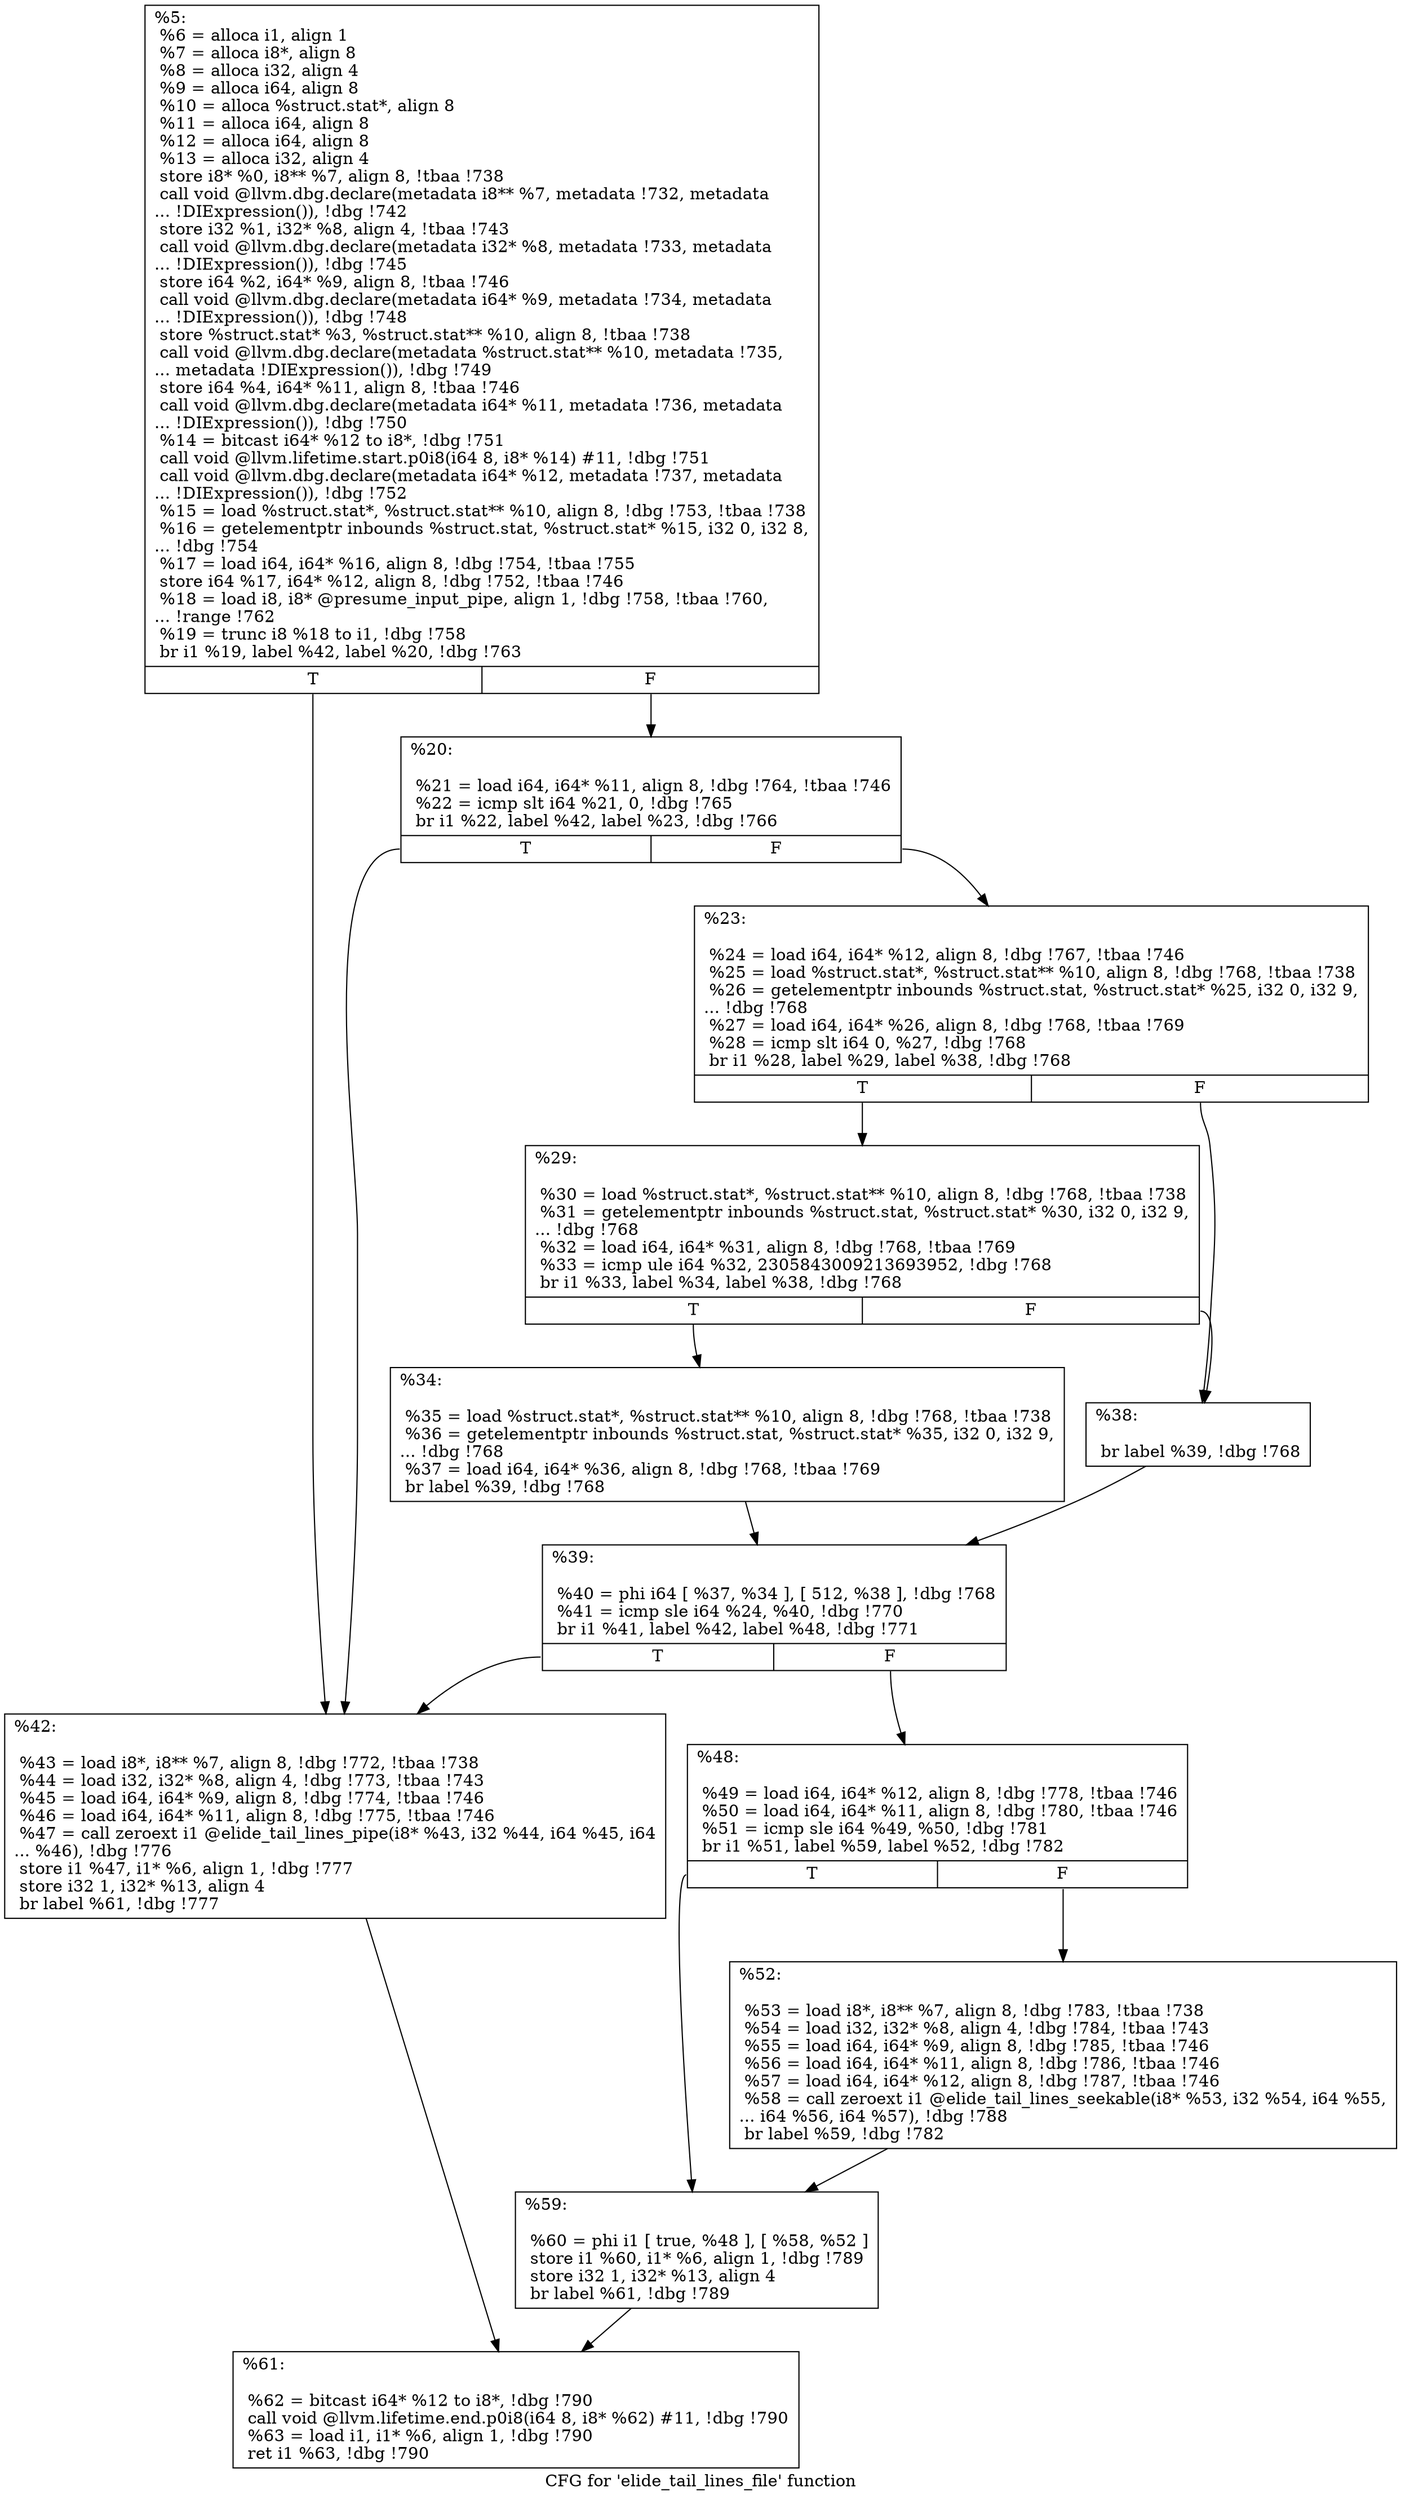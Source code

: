 digraph "CFG for 'elide_tail_lines_file' function" {
	label="CFG for 'elide_tail_lines_file' function";

	Node0x2150ca0 [shape=record,label="{%5:\l  %6 = alloca i1, align 1\l  %7 = alloca i8*, align 8\l  %8 = alloca i32, align 4\l  %9 = alloca i64, align 8\l  %10 = alloca %struct.stat*, align 8\l  %11 = alloca i64, align 8\l  %12 = alloca i64, align 8\l  %13 = alloca i32, align 4\l  store i8* %0, i8** %7, align 8, !tbaa !738\l  call void @llvm.dbg.declare(metadata i8** %7, metadata !732, metadata\l... !DIExpression()), !dbg !742\l  store i32 %1, i32* %8, align 4, !tbaa !743\l  call void @llvm.dbg.declare(metadata i32* %8, metadata !733, metadata\l... !DIExpression()), !dbg !745\l  store i64 %2, i64* %9, align 8, !tbaa !746\l  call void @llvm.dbg.declare(metadata i64* %9, metadata !734, metadata\l... !DIExpression()), !dbg !748\l  store %struct.stat* %3, %struct.stat** %10, align 8, !tbaa !738\l  call void @llvm.dbg.declare(metadata %struct.stat** %10, metadata !735,\l... metadata !DIExpression()), !dbg !749\l  store i64 %4, i64* %11, align 8, !tbaa !746\l  call void @llvm.dbg.declare(metadata i64* %11, metadata !736, metadata\l... !DIExpression()), !dbg !750\l  %14 = bitcast i64* %12 to i8*, !dbg !751\l  call void @llvm.lifetime.start.p0i8(i64 8, i8* %14) #11, !dbg !751\l  call void @llvm.dbg.declare(metadata i64* %12, metadata !737, metadata\l... !DIExpression()), !dbg !752\l  %15 = load %struct.stat*, %struct.stat** %10, align 8, !dbg !753, !tbaa !738\l  %16 = getelementptr inbounds %struct.stat, %struct.stat* %15, i32 0, i32 8,\l... !dbg !754\l  %17 = load i64, i64* %16, align 8, !dbg !754, !tbaa !755\l  store i64 %17, i64* %12, align 8, !dbg !752, !tbaa !746\l  %18 = load i8, i8* @presume_input_pipe, align 1, !dbg !758, !tbaa !760,\l... !range !762\l  %19 = trunc i8 %18 to i1, !dbg !758\l  br i1 %19, label %42, label %20, !dbg !763\l|{<s0>T|<s1>F}}"];
	Node0x2150ca0:s0 -> Node0x2153330;
	Node0x2150ca0:s1 -> Node0x2153150;
	Node0x2153150 [shape=record,label="{%20:\l\l  %21 = load i64, i64* %11, align 8, !dbg !764, !tbaa !746\l  %22 = icmp slt i64 %21, 0, !dbg !765\l  br i1 %22, label %42, label %23, !dbg !766\l|{<s0>T|<s1>F}}"];
	Node0x2153150:s0 -> Node0x2153330;
	Node0x2153150:s1 -> Node0x21531a0;
	Node0x21531a0 [shape=record,label="{%23:\l\l  %24 = load i64, i64* %12, align 8, !dbg !767, !tbaa !746\l  %25 = load %struct.stat*, %struct.stat** %10, align 8, !dbg !768, !tbaa !738\l  %26 = getelementptr inbounds %struct.stat, %struct.stat* %25, i32 0, i32 9,\l... !dbg !768\l  %27 = load i64, i64* %26, align 8, !dbg !768, !tbaa !769\l  %28 = icmp slt i64 0, %27, !dbg !768\l  br i1 %28, label %29, label %38, !dbg !768\l|{<s0>T|<s1>F}}"];
	Node0x21531a0:s0 -> Node0x21531f0;
	Node0x21531a0:s1 -> Node0x2153290;
	Node0x21531f0 [shape=record,label="{%29:\l\l  %30 = load %struct.stat*, %struct.stat** %10, align 8, !dbg !768, !tbaa !738\l  %31 = getelementptr inbounds %struct.stat, %struct.stat* %30, i32 0, i32 9,\l... !dbg !768\l  %32 = load i64, i64* %31, align 8, !dbg !768, !tbaa !769\l  %33 = icmp ule i64 %32, 2305843009213693952, !dbg !768\l  br i1 %33, label %34, label %38, !dbg !768\l|{<s0>T|<s1>F}}"];
	Node0x21531f0:s0 -> Node0x2153240;
	Node0x21531f0:s1 -> Node0x2153290;
	Node0x2153240 [shape=record,label="{%34:\l\l  %35 = load %struct.stat*, %struct.stat** %10, align 8, !dbg !768, !tbaa !738\l  %36 = getelementptr inbounds %struct.stat, %struct.stat* %35, i32 0, i32 9,\l... !dbg !768\l  %37 = load i64, i64* %36, align 8, !dbg !768, !tbaa !769\l  br label %39, !dbg !768\l}"];
	Node0x2153240 -> Node0x21532e0;
	Node0x2153290 [shape=record,label="{%38:\l\l  br label %39, !dbg !768\l}"];
	Node0x2153290 -> Node0x21532e0;
	Node0x21532e0 [shape=record,label="{%39:\l\l  %40 = phi i64 [ %37, %34 ], [ 512, %38 ], !dbg !768\l  %41 = icmp sle i64 %24, %40, !dbg !770\l  br i1 %41, label %42, label %48, !dbg !771\l|{<s0>T|<s1>F}}"];
	Node0x21532e0:s0 -> Node0x2153330;
	Node0x21532e0:s1 -> Node0x2153380;
	Node0x2153330 [shape=record,label="{%42:\l\l  %43 = load i8*, i8** %7, align 8, !dbg !772, !tbaa !738\l  %44 = load i32, i32* %8, align 4, !dbg !773, !tbaa !743\l  %45 = load i64, i64* %9, align 8, !dbg !774, !tbaa !746\l  %46 = load i64, i64* %11, align 8, !dbg !775, !tbaa !746\l  %47 = call zeroext i1 @elide_tail_lines_pipe(i8* %43, i32 %44, i64 %45, i64\l... %46), !dbg !776\l  store i1 %47, i1* %6, align 1, !dbg !777\l  store i32 1, i32* %13, align 4\l  br label %61, !dbg !777\l}"];
	Node0x2153330 -> Node0x2153470;
	Node0x2153380 [shape=record,label="{%48:\l\l  %49 = load i64, i64* %12, align 8, !dbg !778, !tbaa !746\l  %50 = load i64, i64* %11, align 8, !dbg !780, !tbaa !746\l  %51 = icmp sle i64 %49, %50, !dbg !781\l  br i1 %51, label %59, label %52, !dbg !782\l|{<s0>T|<s1>F}}"];
	Node0x2153380:s0 -> Node0x2153420;
	Node0x2153380:s1 -> Node0x21533d0;
	Node0x21533d0 [shape=record,label="{%52:\l\l  %53 = load i8*, i8** %7, align 8, !dbg !783, !tbaa !738\l  %54 = load i32, i32* %8, align 4, !dbg !784, !tbaa !743\l  %55 = load i64, i64* %9, align 8, !dbg !785, !tbaa !746\l  %56 = load i64, i64* %11, align 8, !dbg !786, !tbaa !746\l  %57 = load i64, i64* %12, align 8, !dbg !787, !tbaa !746\l  %58 = call zeroext i1 @elide_tail_lines_seekable(i8* %53, i32 %54, i64 %55,\l... i64 %56, i64 %57), !dbg !788\l  br label %59, !dbg !782\l}"];
	Node0x21533d0 -> Node0x2153420;
	Node0x2153420 [shape=record,label="{%59:\l\l  %60 = phi i1 [ true, %48 ], [ %58, %52 ]\l  store i1 %60, i1* %6, align 1, !dbg !789\l  store i32 1, i32* %13, align 4\l  br label %61, !dbg !789\l}"];
	Node0x2153420 -> Node0x2153470;
	Node0x2153470 [shape=record,label="{%61:\l\l  %62 = bitcast i64* %12 to i8*, !dbg !790\l  call void @llvm.lifetime.end.p0i8(i64 8, i8* %62) #11, !dbg !790\l  %63 = load i1, i1* %6, align 1, !dbg !790\l  ret i1 %63, !dbg !790\l}"];
}
